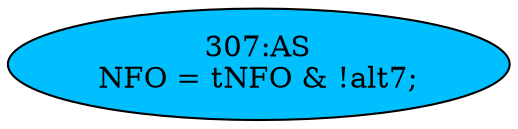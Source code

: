 strict digraph "" {
	node [label="\N"];
	"307:AS"	 [ast="<pyverilog.vparser.ast.Assign object at 0x7f9359e9f3d0>",
		def_var="['NFO']",
		fillcolor=deepskyblue,
		label="307:AS
NFO = tNFO & !alt7;",
		statements="[]",
		style=filled,
		typ=Assign,
		use_var="['tNFO', 'alt7']"];
}
